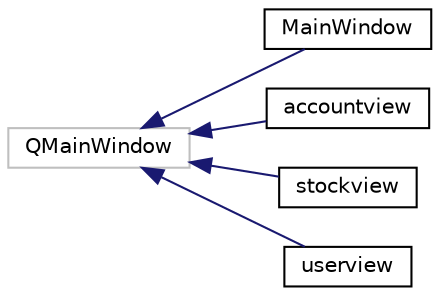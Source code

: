 digraph "Graphical Class Hierarchy"
{
 // LATEX_PDF_SIZE
  edge [fontname="Helvetica",fontsize="10",labelfontname="Helvetica",labelfontsize="10"];
  node [fontname="Helvetica",fontsize="10",shape=record];
  rankdir="LR";
  Node3 [label="QMainWindow",height=0.2,width=0.4,color="grey75", fillcolor="white", style="filled",tooltip=" "];
  Node3 -> Node0 [dir="back",color="midnightblue",fontsize="10",style="solid",fontname="Helvetica"];
  Node0 [label="MainWindow",height=0.2,width=0.4,color="black", fillcolor="white", style="filled",URL="$classMainWindow.html",tooltip="The main application window responsible for user login and application entry point."];
  Node3 -> Node5 [dir="back",color="midnightblue",fontsize="10",style="solid",fontname="Helvetica"];
  Node5 [label="accountview",height=0.2,width=0.4,color="black", fillcolor="white", style="filled",URL="$classaccountview.html",tooltip="Main window for displaying and interacting with a single Account."];
  Node3 -> Node6 [dir="back",color="midnightblue",fontsize="10",style="solid",fontname="Helvetica"];
  Node6 [label="stockview",height=0.2,width=0.4,color="black", fillcolor="white", style="filled",URL="$classstockview.html",tooltip="QWidget-based view class for displaying stock information."];
  Node3 -> Node7 [dir="back",color="midnightblue",fontsize="10",style="solid",fontname="Helvetica"];
  Node7 [label="userview",height=0.2,width=0.4,color="black", fillcolor="white", style="filled",URL="$classuserview.html",tooltip="Main window for displaying and interacting with a User’s multiple accounts."];
}
